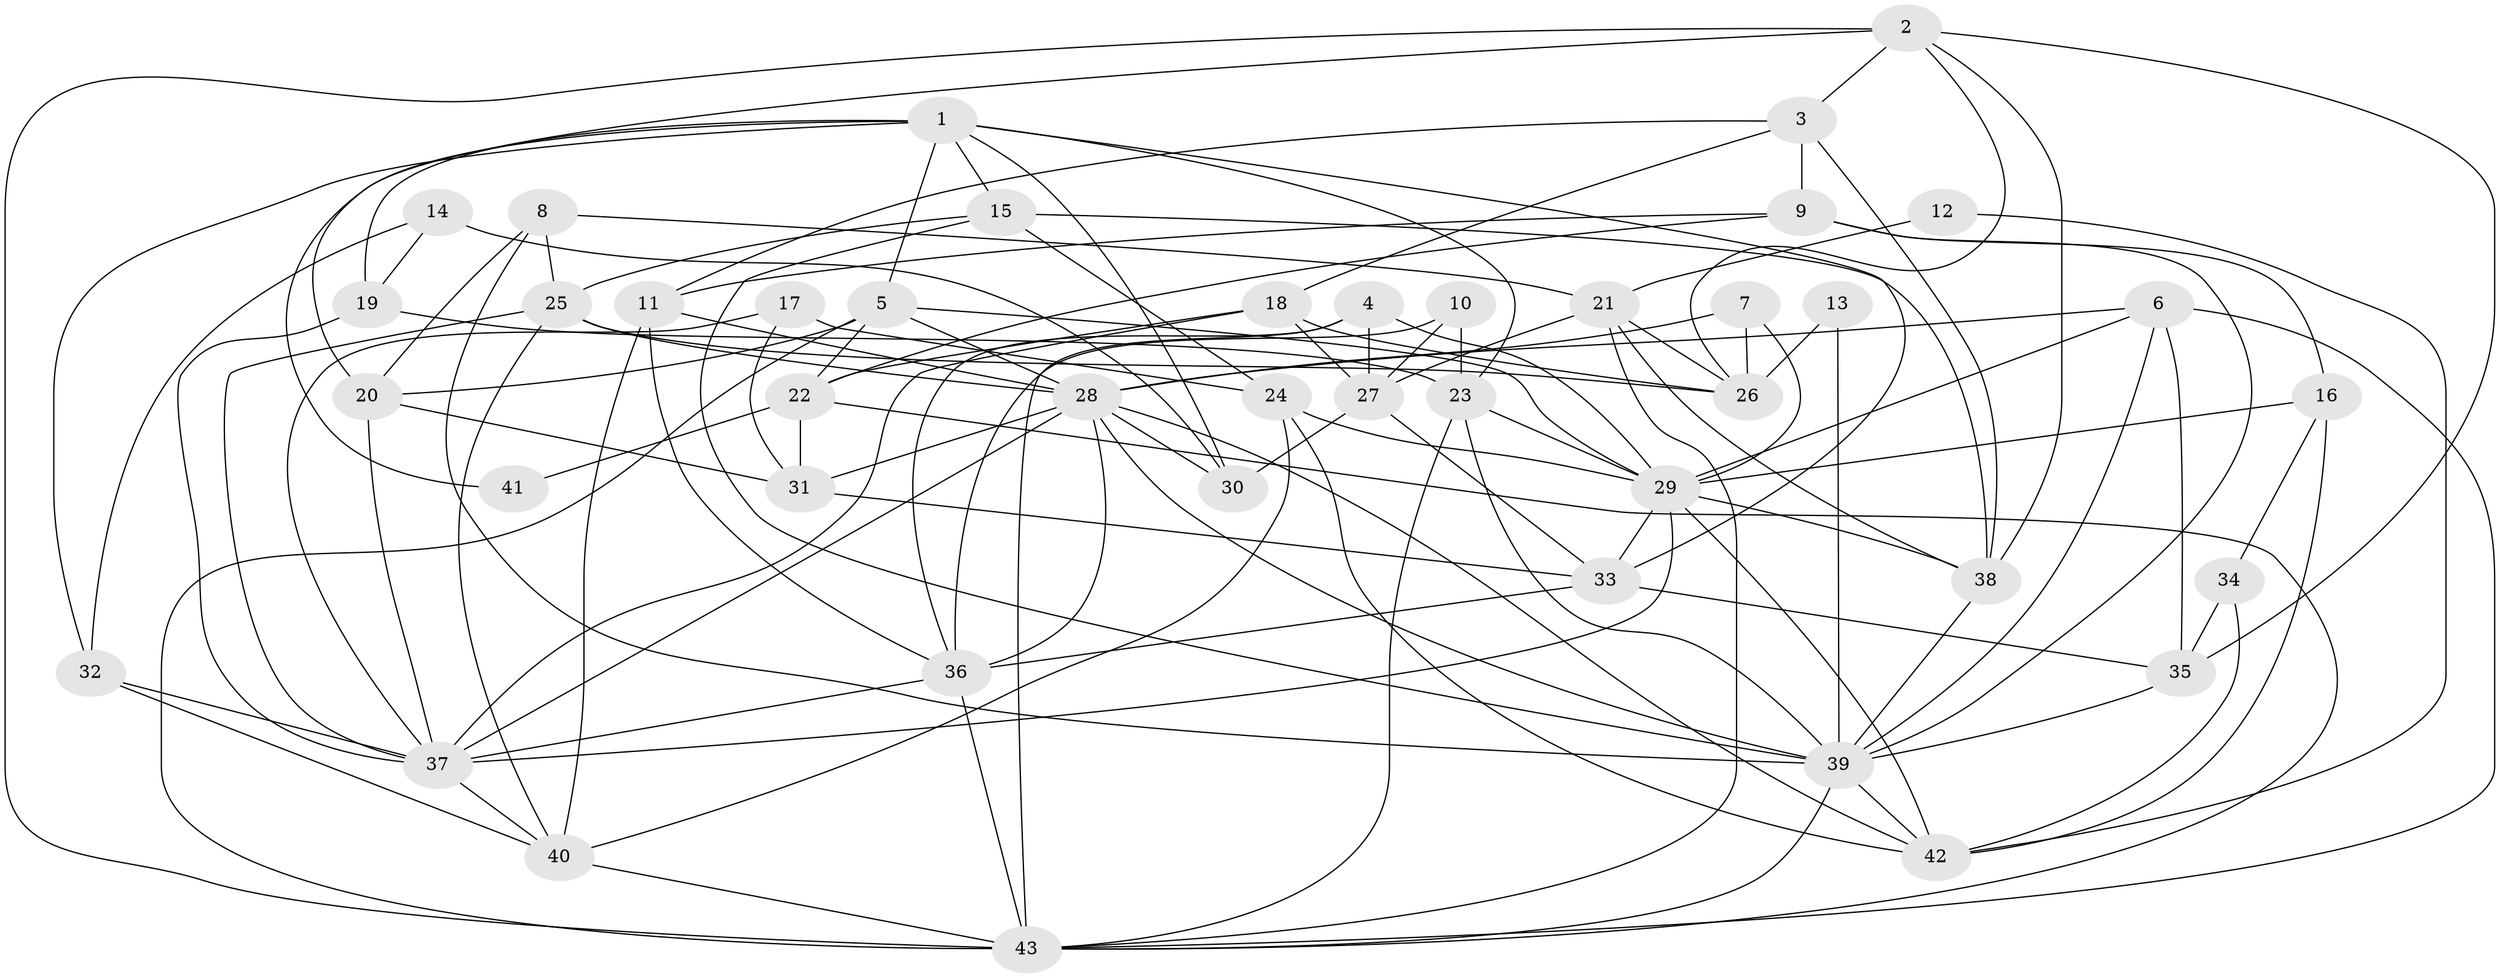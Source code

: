 // original degree distribution, {4: 0.29411764705882354, 5: 0.2, 3: 0.24705882352941178, 6: 0.09411764705882353, 2: 0.12941176470588237, 7: 0.023529411764705882, 8: 0.011764705882352941}
// Generated by graph-tools (version 1.1) at 2025/50/03/09/25 03:50:02]
// undirected, 43 vertices, 118 edges
graph export_dot {
graph [start="1"]
  node [color=gray90,style=filled];
  1;
  2;
  3;
  4;
  5;
  6;
  7;
  8;
  9;
  10;
  11;
  12;
  13;
  14;
  15;
  16;
  17;
  18;
  19;
  20;
  21;
  22;
  23;
  24;
  25;
  26;
  27;
  28;
  29;
  30;
  31;
  32;
  33;
  34;
  35;
  36;
  37;
  38;
  39;
  40;
  41;
  42;
  43;
  1 -- 5 [weight=1.0];
  1 -- 15 [weight=1.0];
  1 -- 19 [weight=1.0];
  1 -- 23 [weight=1.0];
  1 -- 30 [weight=1.0];
  1 -- 32 [weight=1.0];
  1 -- 33 [weight=1.0];
  1 -- 41 [weight=1.0];
  2 -- 3 [weight=1.0];
  2 -- 20 [weight=1.0];
  2 -- 26 [weight=1.0];
  2 -- 35 [weight=1.0];
  2 -- 38 [weight=1.0];
  2 -- 43 [weight=1.0];
  3 -- 9 [weight=1.0];
  3 -- 11 [weight=1.0];
  3 -- 18 [weight=1.0];
  3 -- 38 [weight=1.0];
  4 -- 27 [weight=1.0];
  4 -- 29 [weight=1.0];
  4 -- 36 [weight=1.0];
  4 -- 43 [weight=1.0];
  5 -- 20 [weight=1.0];
  5 -- 22 [weight=1.0];
  5 -- 28 [weight=2.0];
  5 -- 29 [weight=1.0];
  5 -- 43 [weight=2.0];
  6 -- 28 [weight=1.0];
  6 -- 29 [weight=1.0];
  6 -- 35 [weight=1.0];
  6 -- 39 [weight=1.0];
  6 -- 43 [weight=1.0];
  7 -- 26 [weight=1.0];
  7 -- 28 [weight=1.0];
  7 -- 29 [weight=1.0];
  8 -- 20 [weight=1.0];
  8 -- 21 [weight=1.0];
  8 -- 25 [weight=1.0];
  8 -- 39 [weight=1.0];
  9 -- 11 [weight=1.0];
  9 -- 16 [weight=1.0];
  9 -- 22 [weight=1.0];
  9 -- 39 [weight=1.0];
  10 -- 23 [weight=1.0];
  10 -- 27 [weight=1.0];
  10 -- 36 [weight=1.0];
  11 -- 28 [weight=1.0];
  11 -- 36 [weight=1.0];
  11 -- 40 [weight=1.0];
  12 -- 21 [weight=1.0];
  12 -- 42 [weight=1.0];
  13 -- 26 [weight=1.0];
  13 -- 39 [weight=1.0];
  14 -- 19 [weight=1.0];
  14 -- 30 [weight=1.0];
  14 -- 32 [weight=1.0];
  15 -- 24 [weight=1.0];
  15 -- 25 [weight=1.0];
  15 -- 38 [weight=1.0];
  15 -- 39 [weight=1.0];
  16 -- 29 [weight=1.0];
  16 -- 34 [weight=1.0];
  16 -- 42 [weight=1.0];
  17 -- 24 [weight=1.0];
  17 -- 31 [weight=1.0];
  17 -- 37 [weight=1.0];
  18 -- 22 [weight=1.0];
  18 -- 26 [weight=1.0];
  18 -- 27 [weight=1.0];
  18 -- 37 [weight=1.0];
  19 -- 23 [weight=1.0];
  19 -- 37 [weight=1.0];
  20 -- 31 [weight=1.0];
  20 -- 37 [weight=1.0];
  21 -- 26 [weight=1.0];
  21 -- 27 [weight=1.0];
  21 -- 38 [weight=1.0];
  21 -- 43 [weight=1.0];
  22 -- 31 [weight=1.0];
  22 -- 41 [weight=1.0];
  22 -- 43 [weight=1.0];
  23 -- 29 [weight=1.0];
  23 -- 39 [weight=1.0];
  23 -- 43 [weight=1.0];
  24 -- 29 [weight=1.0];
  24 -- 40 [weight=1.0];
  24 -- 42 [weight=1.0];
  25 -- 26 [weight=1.0];
  25 -- 28 [weight=1.0];
  25 -- 37 [weight=1.0];
  25 -- 40 [weight=1.0];
  27 -- 30 [weight=1.0];
  27 -- 33 [weight=1.0];
  28 -- 30 [weight=1.0];
  28 -- 31 [weight=1.0];
  28 -- 36 [weight=1.0];
  28 -- 37 [weight=1.0];
  28 -- 39 [weight=2.0];
  28 -- 42 [weight=1.0];
  29 -- 33 [weight=1.0];
  29 -- 37 [weight=2.0];
  29 -- 38 [weight=1.0];
  29 -- 42 [weight=1.0];
  31 -- 33 [weight=1.0];
  32 -- 37 [weight=1.0];
  32 -- 40 [weight=1.0];
  33 -- 35 [weight=1.0];
  33 -- 36 [weight=1.0];
  34 -- 35 [weight=1.0];
  34 -- 42 [weight=1.0];
  35 -- 39 [weight=1.0];
  36 -- 37 [weight=1.0];
  36 -- 43 [weight=1.0];
  37 -- 40 [weight=1.0];
  38 -- 39 [weight=2.0];
  39 -- 42 [weight=1.0];
  39 -- 43 [weight=1.0];
  40 -- 43 [weight=1.0];
}
